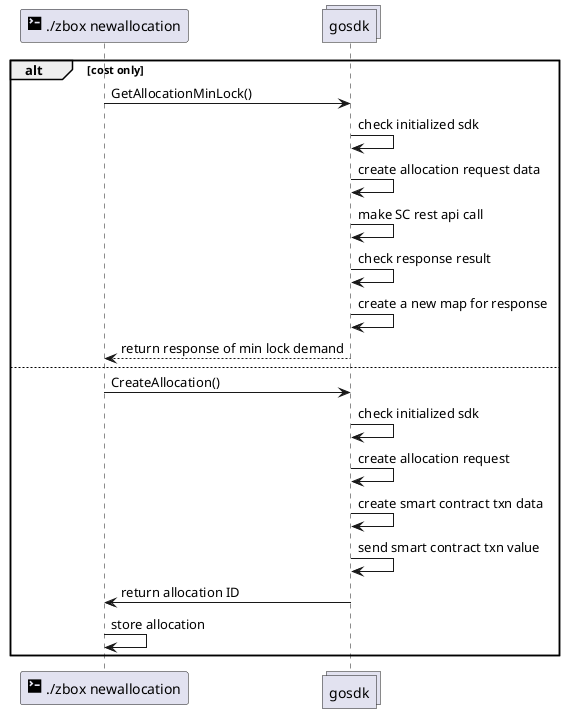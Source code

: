 @startuml
participant "<size:20><&terminal></size> ./zbox newallocation" as cli
collections gosdk

alt cost only
cli -> gosdk: GetAllocationMinLock()
gosdk -> gosdk: check initialized sdk
gosdk -> gosdk: create allocation request data
gosdk -> gosdk: make SC rest api call
gosdk -> gosdk: check response result 
gosdk -> gosdk: create a new map for response
gosdk --> cli: return response of min lock demand
else
cli -> gosdk: CreateAllocation()
gosdk -> gosdk: check initialized sdk
gosdk -> gosdk: create allocation request
gosdk -> gosdk: create smart contract txn data
gosdk -> gosdk: send smart contract txn value
gosdk -> cli: return allocation ID
cli -> cli: store allocation
end
@enduml
